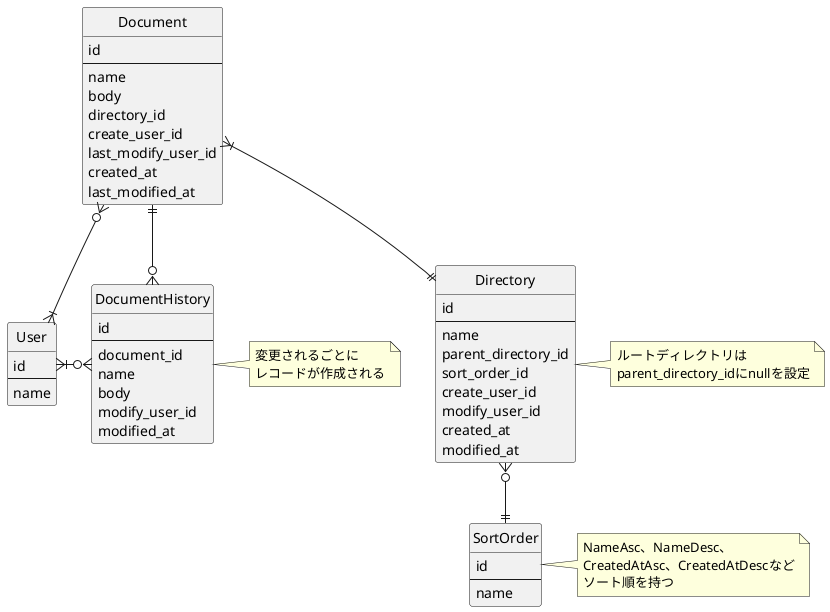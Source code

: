 @@startuml

hide Circle

entity Document {
    id
    --
    name
    body
    directory_id
    create_user_id
    last_modify_user_id
    created_at
    last_modified_at
}

entity DocumentHistory {
    id
    --
    document_id
    name
    body
    modify_user_id
    modified_at
}
note right: 変更されるごとに\nレコードが作成される

entity Directory {
    id
    --
    name
    parent_directory_id
    sort_order_id
    create_user_id
    modify_user_id
    created_at
    modified_at
}
note right: ルートディレクトリは\nparent_directory_idにnullを設定

entity User {
    id
    --
    name
}

entity SortOrder {
    id
    --
    name
}
note right: NameAsc、NameDesc、\nCreatedAtAsc、CreatedAtDescなど\nソート順を持つ

Document ||--o{ DocumentHistory
Document }|--|| Directory
Document }o--|{ User
Directory }o--|| SortOrder
DocumentHistory }o-l-|{ User


@@enduml